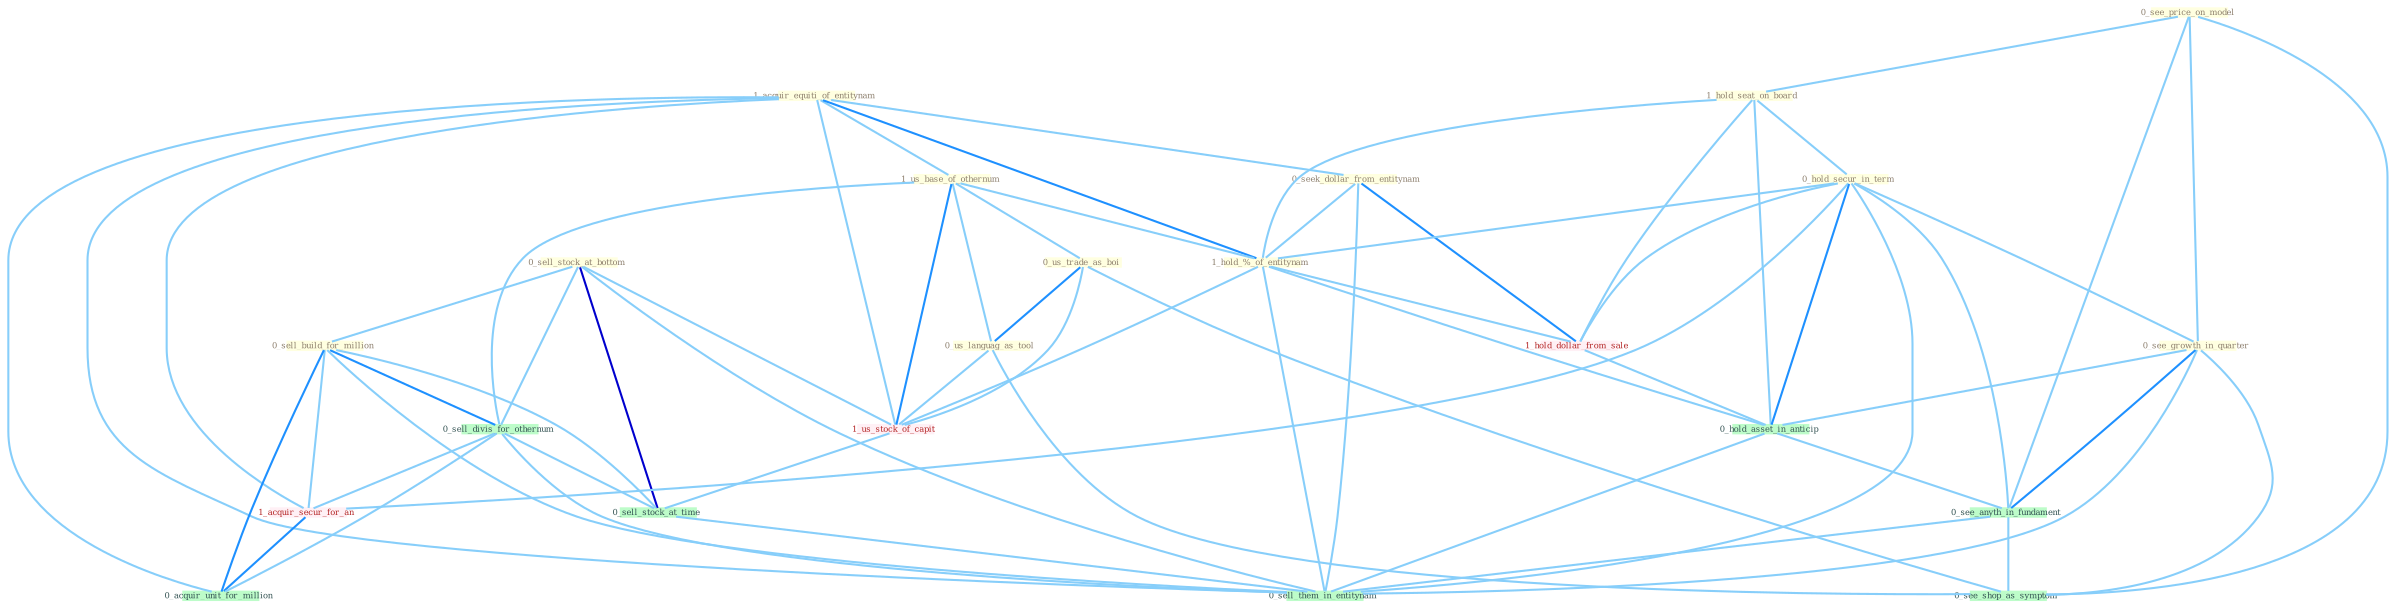 Graph G{ 
    node
    [shape=polygon,style=filled,width=.5,height=.06,color="#BDFCC9",fixedsize=true,fontsize=4,
    fontcolor="#2f4f4f"];
    {node
    [color="#ffffe0", fontcolor="#8b7d6b"] "0_sell_stock_at_bottom " "1_acquir_equiti_of_entitynam " "1_us_base_of_othernum " "0_see_price_on_model " "0_us_trade_as_boi " "0_us_languag_as_tool " "0_seek_dollar_from_entitynam " "1_hold_seat_on_board " "0_hold_secur_in_term " "0_see_growth_in_quarter " "1_hold_%_of_entitynam " "0_sell_build_for_million "}
{node [color="#fff0f5", fontcolor="#b22222"] "1_acquir_secur_for_an " "1_us_stock_of_capit " "1_hold_dollar_from_sale "}
edge [color="#B0E2FF"];

	"0_sell_stock_at_bottom " -- "0_sell_build_for_million " [w="1", color="#87cefa" ];
	"0_sell_stock_at_bottom " -- "0_sell_divis_for_othernum " [w="1", color="#87cefa" ];
	"0_sell_stock_at_bottom " -- "1_us_stock_of_capit " [w="1", color="#87cefa" ];
	"0_sell_stock_at_bottom " -- "0_sell_stock_at_time " [w="3", color="#0000cd" , len=0.6];
	"0_sell_stock_at_bottom " -- "0_sell_them_in_entitynam " [w="1", color="#87cefa" ];
	"1_acquir_equiti_of_entitynam " -- "1_us_base_of_othernum " [w="1", color="#87cefa" ];
	"1_acquir_equiti_of_entitynam " -- "0_seek_dollar_from_entitynam " [w="1", color="#87cefa" ];
	"1_acquir_equiti_of_entitynam " -- "1_hold_%_of_entitynam " [w="2", color="#1e90ff" , len=0.8];
	"1_acquir_equiti_of_entitynam " -- "1_acquir_secur_for_an " [w="1", color="#87cefa" ];
	"1_acquir_equiti_of_entitynam " -- "1_us_stock_of_capit " [w="1", color="#87cefa" ];
	"1_acquir_equiti_of_entitynam " -- "0_acquir_unit_for_million " [w="1", color="#87cefa" ];
	"1_acquir_equiti_of_entitynam " -- "0_sell_them_in_entitynam " [w="1", color="#87cefa" ];
	"1_us_base_of_othernum " -- "0_us_trade_as_boi " [w="1", color="#87cefa" ];
	"1_us_base_of_othernum " -- "0_us_languag_as_tool " [w="1", color="#87cefa" ];
	"1_us_base_of_othernum " -- "1_hold_%_of_entitynam " [w="1", color="#87cefa" ];
	"1_us_base_of_othernum " -- "0_sell_divis_for_othernum " [w="1", color="#87cefa" ];
	"1_us_base_of_othernum " -- "1_us_stock_of_capit " [w="2", color="#1e90ff" , len=0.8];
	"0_see_price_on_model " -- "1_hold_seat_on_board " [w="1", color="#87cefa" ];
	"0_see_price_on_model " -- "0_see_growth_in_quarter " [w="1", color="#87cefa" ];
	"0_see_price_on_model " -- "0_see_anyth_in_fundament " [w="1", color="#87cefa" ];
	"0_see_price_on_model " -- "0_see_shop_as_symptom " [w="1", color="#87cefa" ];
	"0_us_trade_as_boi " -- "0_us_languag_as_tool " [w="2", color="#1e90ff" , len=0.8];
	"0_us_trade_as_boi " -- "1_us_stock_of_capit " [w="1", color="#87cefa" ];
	"0_us_trade_as_boi " -- "0_see_shop_as_symptom " [w="1", color="#87cefa" ];
	"0_us_languag_as_tool " -- "1_us_stock_of_capit " [w="1", color="#87cefa" ];
	"0_us_languag_as_tool " -- "0_see_shop_as_symptom " [w="1", color="#87cefa" ];
	"0_seek_dollar_from_entitynam " -- "1_hold_%_of_entitynam " [w="1", color="#87cefa" ];
	"0_seek_dollar_from_entitynam " -- "1_hold_dollar_from_sale " [w="2", color="#1e90ff" , len=0.8];
	"0_seek_dollar_from_entitynam " -- "0_sell_them_in_entitynam " [w="1", color="#87cefa" ];
	"1_hold_seat_on_board " -- "0_hold_secur_in_term " [w="1", color="#87cefa" ];
	"1_hold_seat_on_board " -- "1_hold_%_of_entitynam " [w="1", color="#87cefa" ];
	"1_hold_seat_on_board " -- "1_hold_dollar_from_sale " [w="1", color="#87cefa" ];
	"1_hold_seat_on_board " -- "0_hold_asset_in_anticip " [w="1", color="#87cefa" ];
	"0_hold_secur_in_term " -- "0_see_growth_in_quarter " [w="1", color="#87cefa" ];
	"0_hold_secur_in_term " -- "1_hold_%_of_entitynam " [w="1", color="#87cefa" ];
	"0_hold_secur_in_term " -- "1_acquir_secur_for_an " [w="1", color="#87cefa" ];
	"0_hold_secur_in_term " -- "1_hold_dollar_from_sale " [w="1", color="#87cefa" ];
	"0_hold_secur_in_term " -- "0_hold_asset_in_anticip " [w="2", color="#1e90ff" , len=0.8];
	"0_hold_secur_in_term " -- "0_see_anyth_in_fundament " [w="1", color="#87cefa" ];
	"0_hold_secur_in_term " -- "0_sell_them_in_entitynam " [w="1", color="#87cefa" ];
	"0_see_growth_in_quarter " -- "0_hold_asset_in_anticip " [w="1", color="#87cefa" ];
	"0_see_growth_in_quarter " -- "0_see_anyth_in_fundament " [w="2", color="#1e90ff" , len=0.8];
	"0_see_growth_in_quarter " -- "0_see_shop_as_symptom " [w="1", color="#87cefa" ];
	"0_see_growth_in_quarter " -- "0_sell_them_in_entitynam " [w="1", color="#87cefa" ];
	"1_hold_%_of_entitynam " -- "1_us_stock_of_capit " [w="1", color="#87cefa" ];
	"1_hold_%_of_entitynam " -- "1_hold_dollar_from_sale " [w="1", color="#87cefa" ];
	"1_hold_%_of_entitynam " -- "0_hold_asset_in_anticip " [w="1", color="#87cefa" ];
	"1_hold_%_of_entitynam " -- "0_sell_them_in_entitynam " [w="1", color="#87cefa" ];
	"0_sell_build_for_million " -- "0_sell_divis_for_othernum " [w="2", color="#1e90ff" , len=0.8];
	"0_sell_build_for_million " -- "1_acquir_secur_for_an " [w="1", color="#87cefa" ];
	"0_sell_build_for_million " -- "0_sell_stock_at_time " [w="1", color="#87cefa" ];
	"0_sell_build_for_million " -- "0_acquir_unit_for_million " [w="2", color="#1e90ff" , len=0.8];
	"0_sell_build_for_million " -- "0_sell_them_in_entitynam " [w="1", color="#87cefa" ];
	"0_sell_divis_for_othernum " -- "1_acquir_secur_for_an " [w="1", color="#87cefa" ];
	"0_sell_divis_for_othernum " -- "0_sell_stock_at_time " [w="1", color="#87cefa" ];
	"0_sell_divis_for_othernum " -- "0_acquir_unit_for_million " [w="1", color="#87cefa" ];
	"0_sell_divis_for_othernum " -- "0_sell_them_in_entitynam " [w="1", color="#87cefa" ];
	"1_acquir_secur_for_an " -- "0_acquir_unit_for_million " [w="2", color="#1e90ff" , len=0.8];
	"1_us_stock_of_capit " -- "0_sell_stock_at_time " [w="1", color="#87cefa" ];
	"1_hold_dollar_from_sale " -- "0_hold_asset_in_anticip " [w="1", color="#87cefa" ];
	"0_hold_asset_in_anticip " -- "0_see_anyth_in_fundament " [w="1", color="#87cefa" ];
	"0_hold_asset_in_anticip " -- "0_sell_them_in_entitynam " [w="1", color="#87cefa" ];
	"0_sell_stock_at_time " -- "0_sell_them_in_entitynam " [w="1", color="#87cefa" ];
	"0_see_anyth_in_fundament " -- "0_see_shop_as_symptom " [w="1", color="#87cefa" ];
	"0_see_anyth_in_fundament " -- "0_sell_them_in_entitynam " [w="1", color="#87cefa" ];
}